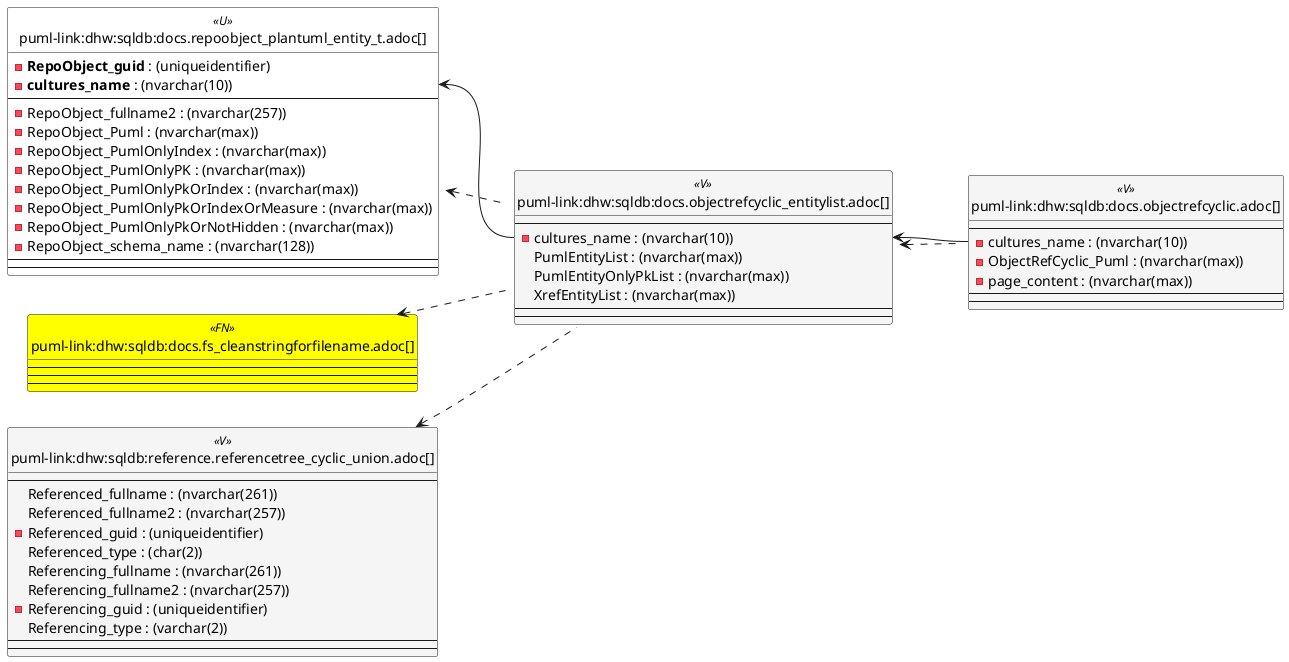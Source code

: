 @startuml
left to right direction
'top to bottom direction
hide circle
'avoide "." issues:
set namespaceSeparator none


skinparam class {
  BackgroundColor White
  BackgroundColor<<FN>> Yellow
  BackgroundColor<<FS>> Yellow
  BackgroundColor<<FT>> LightGray
  BackgroundColor<<IF>> Yellow
  BackgroundColor<<IS>> Yellow
  BackgroundColor<<P>> Aqua
  BackgroundColor<<PC>> Aqua
  BackgroundColor<<SN>> Yellow
  BackgroundColor<<SO>> SlateBlue
  BackgroundColor<<TF>> LightGray
  BackgroundColor<<TR>> Tomato
  BackgroundColor<<U>> White
  BackgroundColor<<V>> WhiteSmoke
  BackgroundColor<<X>> Aqua
  BackgroundColor<<external>> AliceBlue
}


entity "puml-link:dhw:sqldb:docs.fs_cleanstringforfilename.adoc[]" as docs.fs_cleanStringForFilename << FN >> {
  --
  --
  --
}

entity "puml-link:dhw:sqldb:docs.objectrefcyclic.adoc[]" as docs.ObjectRefCyclic << V >> {
  --
  - cultures_name : (nvarchar(10))
  - ObjectRefCyclic_Puml : (nvarchar(max))
  - page_content : (nvarchar(max))
  --
  --
}

entity "puml-link:dhw:sqldb:docs.objectrefcyclic_entitylist.adoc[]" as docs.ObjectRefCyclic_EntityList << V >> {
  --
  - cultures_name : (nvarchar(10))
  PumlEntityList : (nvarchar(max))
  PumlEntityOnlyPkList : (nvarchar(max))
  XrefEntityList : (nvarchar(max))
  --
  --
}

entity "puml-link:dhw:sqldb:docs.repoobject_plantuml_entity_t.adoc[]" as docs.RepoObject_Plantuml_Entity_T << U >> {
  - **RepoObject_guid** : (uniqueidentifier)
  - **cultures_name** : (nvarchar(10))
  --
  - RepoObject_fullname2 : (nvarchar(257))
  - RepoObject_Puml : (nvarchar(max))
  - RepoObject_PumlOnlyIndex : (nvarchar(max))
  - RepoObject_PumlOnlyPK : (nvarchar(max))
  - RepoObject_PumlOnlyPkOrIndex : (nvarchar(max))
  - RepoObject_PumlOnlyPkOrIndexOrMeasure : (nvarchar(max))
  - RepoObject_PumlOnlyPkOrNotHidden : (nvarchar(max))
  - RepoObject_schema_name : (nvarchar(128))
  --
  --
}

entity "puml-link:dhw:sqldb:reference.referencetree_cyclic_union.adoc[]" as reference.ReferenceTree_cyclic_union << V >> {
  --
  Referenced_fullname : (nvarchar(261))
  Referenced_fullname2 : (nvarchar(257))
  - Referenced_guid : (uniqueidentifier)
  Referenced_type : (char(2))
  Referencing_fullname : (nvarchar(261))
  Referencing_fullname2 : (nvarchar(257))
  - Referencing_guid : (uniqueidentifier)
  Referencing_type : (varchar(2))
  --
  --
}

docs.fs_cleanStringForFilename <.. docs.ObjectRefCyclic_EntityList
docs.ObjectRefCyclic_EntityList <.. docs.ObjectRefCyclic
docs.RepoObject_Plantuml_Entity_T <.. docs.ObjectRefCyclic_EntityList
reference.ReferenceTree_cyclic_union <.. docs.ObjectRefCyclic_EntityList
"docs.ObjectRefCyclic_EntityList::cultures_name" <-- "docs.ObjectRefCyclic::cultures_name"
"docs.RepoObject_Plantuml_Entity_T::cultures_name" <-- "docs.ObjectRefCyclic_EntityList::cultures_name"
@enduml

